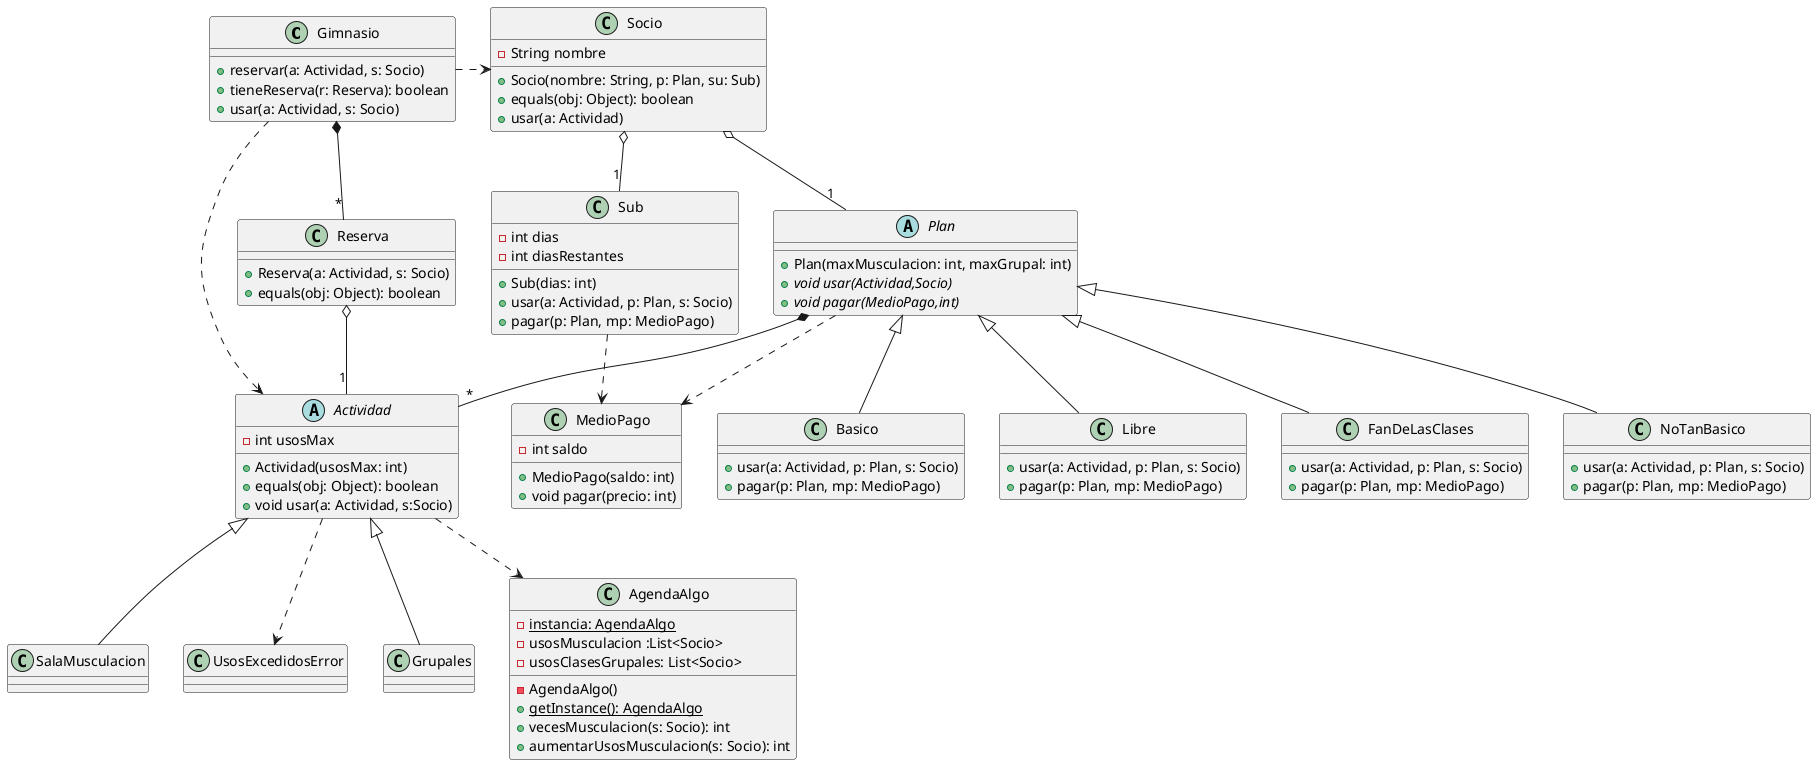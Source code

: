 @startuml
class Gimnasio {
+ reservar(a: Actividad, s: Socio)
+ tieneReserva(r: Reserva): boolean
+ usar(a: Actividad, s: Socio)
}


class FanDeLasClases {
+ usar(a: Actividad, p: Plan, s: Socio)
+ pagar(p: Plan, mp: MedioPago)
}

abstract class Actividad {
- int usosMax
+ Actividad(usosMax: int)
+ equals(obj: Object): boolean
+ void usar(a: Actividad, s:Socio)
}


class Reserva {
+ Reserva(a: Actividad, s: Socio)
+ equals(obj: Object): boolean
}


class SalaMusculacion {
}

class MedioPago {
- int saldo
+ MedioPago(saldo: int)
+ void pagar(precio: int)
}


class UsosExcedidosError {
}

class Sub {
- int dias
- int diasRestantes
+ Sub(dias: int)
+ usar(a: Actividad, p: Plan, s: Socio)
+ pagar(p: Plan, mp: MedioPago)
}


class Grupales {
}

class AgendaAlgo {
- {static} instancia: AgendaAlgo
- usosMusculacion :List<Socio>
- usosClasesGrupales: List<Socio>
- AgendaAlgo()
+ {static} getInstance(): AgendaAlgo
+ vecesMusculacion(s: Socio): int
+ aumentarUsosMusculacion(s: Socio): int
}


class NoTanBasico {

+ usar(a: Actividad, p: Plan, s: Socio)
+ pagar(p: Plan, mp: MedioPago)
}

class Basico {

+ usar(a: Actividad, p: Plan, s: Socio)
+ pagar(p: Plan, mp: MedioPago)
}


class Libre {

+ usar(a: Actividad, p: Plan, s: Socio)
+ pagar(p: Plan, mp: MedioPago)
}
abstract class Plan {

+ Plan(maxMusculacion: int, maxGrupal: int)
+ {abstract}void usar(Actividad,Socio)
+ {abstract}void pagar(MedioPago,int)
}


class Socio {
- String nombre
+ Socio(nombre: String, p: Plan, su: Sub)
+ equals(obj: Object): boolean
+ usar(a: Actividad)
}


Plan <|-- FanDeLasClases
Actividad <|-- SalaMusculacion
Actividad <|-- Grupales
Plan <|-- NoTanBasico
Plan <|-- Libre
Plan <|-- Basico

Plan *-- "*" Actividad
Gimnasio *-- "*" Reserva
Reserva o-- "1" Actividad
Actividad ..> UsosExcedidosError
Socio o-- "1" Sub
Socio o-- "1" Plan
Actividad ..> AgendaAlgo
Plan ..> MedioPago
Sub ..> MedioPago
Gimnasio .> Actividad
Gimnasio .> Socio
@enduml